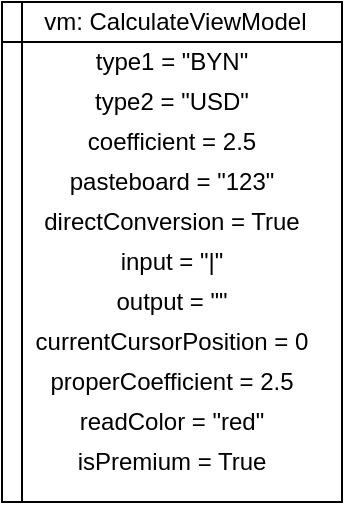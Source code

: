 <mxfile version="13.6.2" type="device"><diagram id="I1rg_iB_masfLLUO91zp" name="Page-1"><mxGraphModel dx="678" dy="349" grid="1" gridSize="10" guides="1" tooltips="1" connect="1" arrows="1" fold="1" page="1" pageScale="1" pageWidth="1654" pageHeight="1169" math="0" shadow="0"><root><mxCell id="0"/><mxCell id="1" parent="0"/><mxCell id="8xoc5c2bq__ZPvmQHt56-1" value="" style="shape=internalStorage;whiteSpace=wrap;html=1;backgroundOutline=1;dx=10;dy=20;" vertex="1" parent="1"><mxGeometry x="380" y="90" width="170" height="250" as="geometry"/></mxCell><mxCell id="8xoc5c2bq__ZPvmQHt56-2" value="&amp;nbsp;vm: CalculateViewModel" style="text;html=1;strokeColor=none;fillColor=none;align=center;verticalAlign=middle;whiteSpace=wrap;rounded=0;" vertex="1" parent="1"><mxGeometry x="395" y="90" width="140" height="20" as="geometry"/></mxCell><mxCell id="8xoc5c2bq__ZPvmQHt56-4" value="type1 = &quot;BYN&quot;" style="text;html=1;strokeColor=none;fillColor=none;align=center;verticalAlign=middle;whiteSpace=wrap;rounded=0;" vertex="1" parent="1"><mxGeometry x="405" y="110" width="120" height="20" as="geometry"/></mxCell><mxCell id="8xoc5c2bq__ZPvmQHt56-5" value="type2 = &quot;USD&quot;" style="text;html=1;strokeColor=none;fillColor=none;align=center;verticalAlign=middle;whiteSpace=wrap;rounded=0;" vertex="1" parent="1"><mxGeometry x="405" y="130" width="120" height="20" as="geometry"/></mxCell><mxCell id="8xoc5c2bq__ZPvmQHt56-6" value="coefficient = 2.5" style="text;html=1;strokeColor=none;fillColor=none;align=center;verticalAlign=middle;whiteSpace=wrap;rounded=0;" vertex="1" parent="1"><mxGeometry x="405" y="150" width="120" height="20" as="geometry"/></mxCell><mxCell id="8xoc5c2bq__ZPvmQHt56-7" value="pasteboard = &quot;123&quot;" style="text;html=1;strokeColor=none;fillColor=none;align=center;verticalAlign=middle;whiteSpace=wrap;rounded=0;" vertex="1" parent="1"><mxGeometry x="405" y="170" width="120" height="20" as="geometry"/></mxCell><mxCell id="8xoc5c2bq__ZPvmQHt56-9" value="directConversion = True" style="text;html=1;strokeColor=none;fillColor=none;align=center;verticalAlign=middle;whiteSpace=wrap;rounded=0;" vertex="1" parent="1"><mxGeometry x="400" y="190" width="130" height="20" as="geometry"/></mxCell><mxCell id="8xoc5c2bq__ZPvmQHt56-10" value="input = &quot;|&quot;" style="text;html=1;strokeColor=none;fillColor=none;align=center;verticalAlign=middle;whiteSpace=wrap;rounded=0;" vertex="1" parent="1"><mxGeometry x="405" y="210" width="120" height="20" as="geometry"/></mxCell><mxCell id="8xoc5c2bq__ZPvmQHt56-11" value="output = &quot;&quot;" style="text;html=1;strokeColor=none;fillColor=none;align=center;verticalAlign=middle;whiteSpace=wrap;rounded=0;" vertex="1" parent="1"><mxGeometry x="405" y="230" width="120" height="20" as="geometry"/></mxCell><mxCell id="8xoc5c2bq__ZPvmQHt56-12" value="currentCursorPosition = 0" style="text;html=1;strokeColor=none;fillColor=none;align=center;verticalAlign=middle;whiteSpace=wrap;rounded=0;" vertex="1" parent="1"><mxGeometry x="390" y="250" width="150" height="20" as="geometry"/></mxCell><mxCell id="8xoc5c2bq__ZPvmQHt56-13" value="properCoefficient = 2.5" style="text;html=1;strokeColor=none;fillColor=none;align=center;verticalAlign=middle;whiteSpace=wrap;rounded=0;" vertex="1" parent="1"><mxGeometry x="395" y="270" width="140" height="20" as="geometry"/></mxCell><mxCell id="8xoc5c2bq__ZPvmQHt56-14" value="readColor = &quot;red&quot;" style="text;html=1;strokeColor=none;fillColor=none;align=center;verticalAlign=middle;whiteSpace=wrap;rounded=0;" vertex="1" parent="1"><mxGeometry x="395" y="290" width="140" height="20" as="geometry"/></mxCell><mxCell id="8xoc5c2bq__ZPvmQHt56-15" value="isPremium = True" style="text;html=1;strokeColor=none;fillColor=none;align=center;verticalAlign=middle;whiteSpace=wrap;rounded=0;" vertex="1" parent="1"><mxGeometry x="395" y="310" width="140" height="20" as="geometry"/></mxCell></root></mxGraphModel></diagram></mxfile>